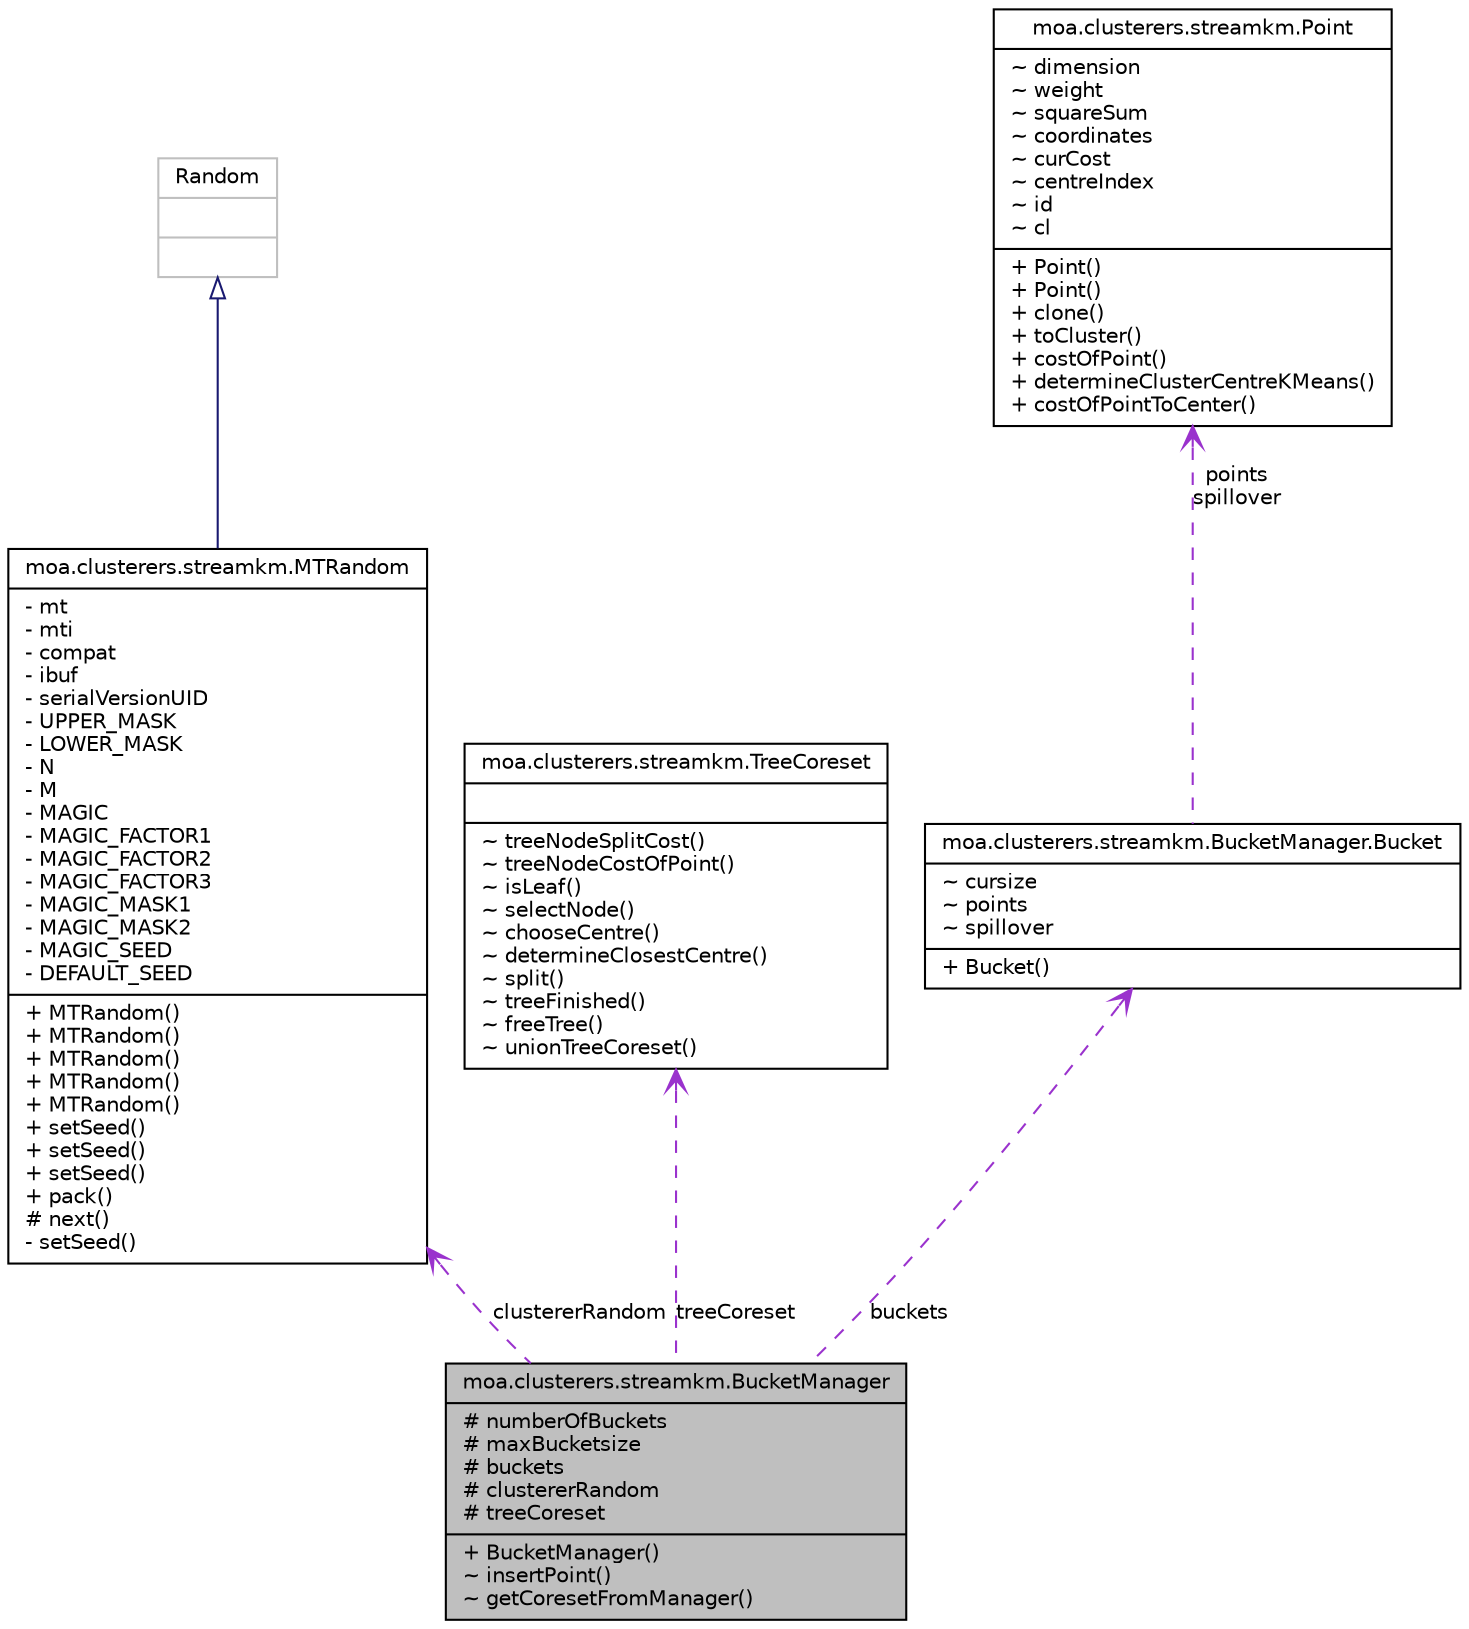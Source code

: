 digraph G
{
  edge [fontname="Helvetica",fontsize="10",labelfontname="Helvetica",labelfontsize="10"];
  node [fontname="Helvetica",fontsize="10",shape=record];
  Node1 [label="{moa.clusterers.streamkm.BucketManager\n|# numberOfBuckets\l# maxBucketsize\l# buckets\l# clustererRandom\l# treeCoreset\l|+ BucketManager()\l~ insertPoint()\l~ getCoresetFromManager()\l}",height=0.2,width=0.4,color="black", fillcolor="grey75", style="filled" fontcolor="black"];
  Node2 -> Node1 [dir=back,color="darkorchid3",fontsize="10",style="dashed",label="clustererRandom",arrowtail="open",fontname="Helvetica"];
  Node2 [label="{moa.clusterers.streamkm.MTRandom\n|- mt\l- mti\l- compat\l- ibuf\l- serialVersionUID\l- UPPER_MASK\l- LOWER_MASK\l- N\l- M\l- MAGIC\l- MAGIC_FACTOR1\l- MAGIC_FACTOR2\l- MAGIC_FACTOR3\l- MAGIC_MASK1\l- MAGIC_MASK2\l- MAGIC_SEED\l- DEFAULT_SEED\l|+ MTRandom()\l+ MTRandom()\l+ MTRandom()\l+ MTRandom()\l+ MTRandom()\l+ setSeed()\l+ setSeed()\l+ setSeed()\l+ pack()\l# next()\l- setSeed()\l}",height=0.2,width=0.4,color="black", fillcolor="white", style="filled",URL="$classmoa_1_1clusterers_1_1streamkm_1_1MTRandom.html"];
  Node3 -> Node2 [dir=back,color="midnightblue",fontsize="10",style="solid",arrowtail="empty",fontname="Helvetica"];
  Node3 [label="{Random\n||}",height=0.2,width=0.4,color="grey75", fillcolor="white", style="filled"];
  Node4 -> Node1 [dir=back,color="darkorchid3",fontsize="10",style="dashed",label="treeCoreset",arrowtail="open",fontname="Helvetica"];
  Node4 [label="{moa.clusterers.streamkm.TreeCoreset\n||~ treeNodeSplitCost()\l~ treeNodeCostOfPoint()\l~ isLeaf()\l~ selectNode()\l~ chooseCentre()\l~ determineClosestCentre()\l~ split()\l~ treeFinished()\l~ freeTree()\l~ unionTreeCoreset()\l}",height=0.2,width=0.4,color="black", fillcolor="white", style="filled",URL="$classmoa_1_1clusterers_1_1streamkm_1_1TreeCoreset.html"];
  Node5 -> Node1 [dir=back,color="darkorchid3",fontsize="10",style="dashed",label="buckets",arrowtail="open",fontname="Helvetica"];
  Node5 [label="{moa.clusterers.streamkm.BucketManager.Bucket\n|~ cursize\l~ points\l~ spillover\l|+ Bucket()\l}",height=0.2,width=0.4,color="black", fillcolor="white", style="filled",URL="$classmoa_1_1clusterers_1_1streamkm_1_1BucketManager_1_1Bucket.html"];
  Node6 -> Node5 [dir=back,color="darkorchid3",fontsize="10",style="dashed",label="points\nspillover",arrowtail="open",fontname="Helvetica"];
  Node6 [label="{moa.clusterers.streamkm.Point\n|~ dimension\l~ weight\l~ squareSum\l~ coordinates\l~ curCost\l~ centreIndex\l~ id\l~ cl\l|+ Point()\l+ Point()\l+ clone()\l+ toCluster()\l+ costOfPoint()\l+ determineClusterCentreKMeans()\l+ costOfPointToCenter()\l}",height=0.2,width=0.4,color="black", fillcolor="white", style="filled",URL="$classmoa_1_1clusterers_1_1streamkm_1_1Point.html"];
}
